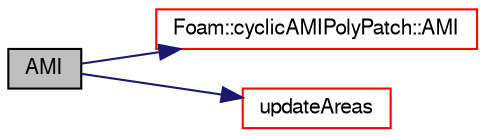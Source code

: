 digraph "AMI"
{
  bgcolor="transparent";
  edge [fontname="FreeSans",fontsize="10",labelfontname="FreeSans",labelfontsize="10"];
  node [fontname="FreeSans",fontsize="10",shape=record];
  rankdir="LR";
  Node509 [label="AMI",height=0.2,width=0.4,color="black", fillcolor="grey75", style="filled", fontcolor="black"];
  Node509 -> Node510 [color="midnightblue",fontsize="10",style="solid",fontname="FreeSans"];
  Node510 [label="Foam::cyclicAMIPolyPatch::AMI",height=0.2,width=0.4,color="red",URL="$a24946.html#a7e811c50d8adcb4bdb7302cd59c51cc1",tooltip="Return a reference to the AMI interpolator. "];
  Node509 -> Node554 [color="midnightblue",fontsize="10",style="solid",fontname="FreeSans"];
  Node554 [label="updateAreas",height=0.2,width=0.4,color="red",URL="$a22806.html#aa41ad5c90a11f44713f615ab87a947c6",tooltip="Update the patch areas after AMI update. "];
}
